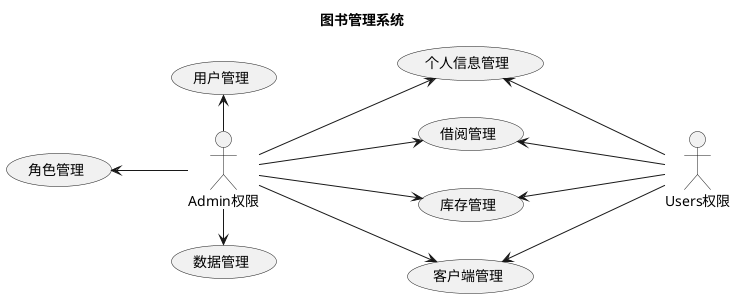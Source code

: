 @startuml
left to right direction
title **图书管理系统**

(个人信息管理) as (PersonalManagement)
(借阅管理) as (BorrowOrReturn)
(库存管理) as (RemainManagement)
(客户端管理) as (ClientManagement)

(用户管理) as (UsersManagement)
(数据管理) as (DataManagement)
(角色管理) as (RoleManagement)

Admin权限 ---> (PersonalManagement)
Admin权限 ---> (BorrowOrReturn)
Admin权限 ---> (RemainManagement)
Admin权限 ---> (ClientManagement)

Admin权限 -left-> (UsersManagement)
Admin权限 -right-> (DataManagement)
Admin权限 -up-> (RoleManagement)

(PersonalManagement) <--- Users权限
(BorrowOrReturn) <--- Users权限
(RemainManagement) <--- Users权限
(ClientManagement) <--- Users权限

@enduml